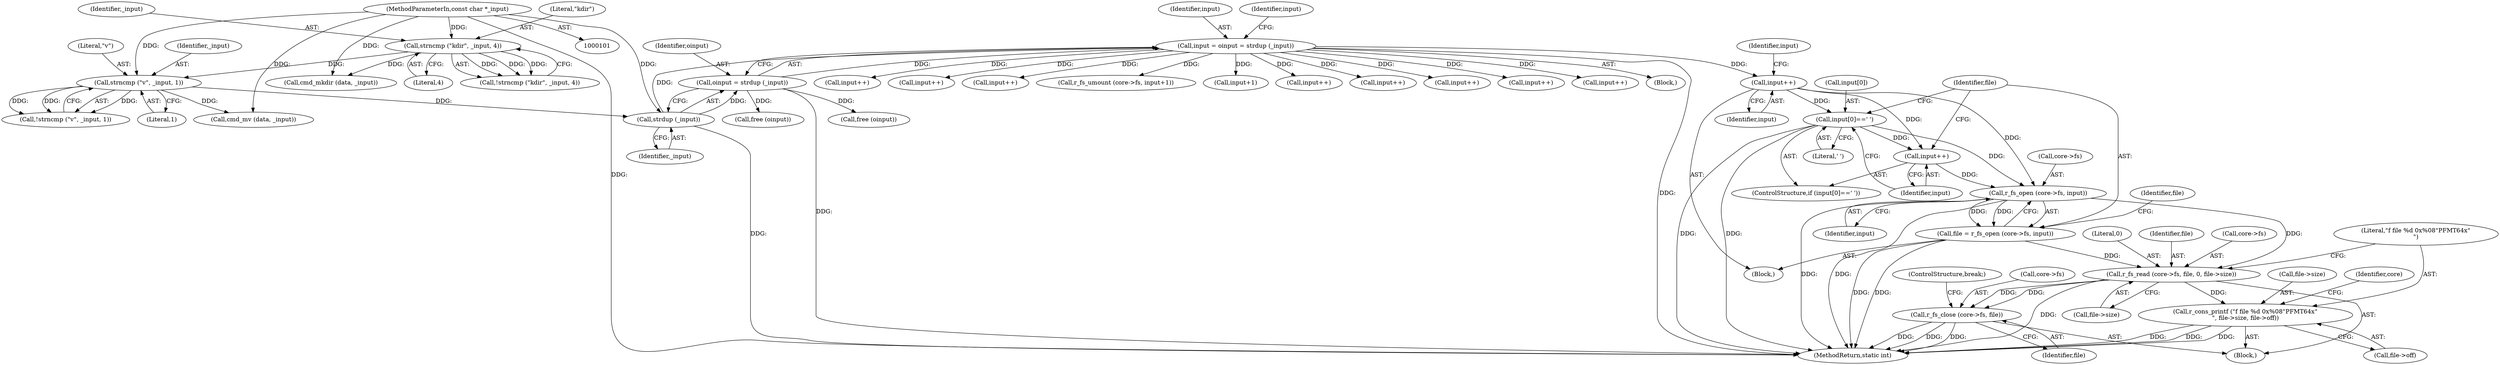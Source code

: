 digraph "0_radare2_65000a7fd9eea62359e6d6714f17b94a99a82edd@array" {
"1000414" [label="(Call,input[0]==' ')"];
"1000411" [label="(Call,input++)"];
"1000147" [label="(Call,input = oinput = strdup (_input))"];
"1000149" [label="(Call,oinput = strdup (_input))"];
"1000151" [label="(Call,strdup (_input))"];
"1000138" [label="(Call,strncmp (\"v\", _input, 1))"];
"1000127" [label="(Call,strncmp (\"kdir\", _input, 4))"];
"1000103" [label="(MethodParameterIn,const char *_input)"];
"1000419" [label="(Call,input++)"];
"1000423" [label="(Call,r_fs_open (core->fs, input))"];
"1000421" [label="(Call,file = r_fs_open (core->fs, input))"];
"1000431" [label="(Call,r_fs_read (core->fs, file, 0, file->size))"];
"1000440" [label="(Call,r_cons_printf (\"f file %d 0x%08\"PFMT64x\"\n\", file->size, file->off))"];
"1000448" [label="(Call,r_fs_close (core->fs, file))"];
"1000133" [label="(Call,cmd_mkdir (data, _input))"];
"1000532" [label="(Call,input++)"];
"1000452" [label="(Identifier,file)"];
"1000440" [label="(Call,r_cons_printf (\"f file %d 0x%08\"PFMT64x\"\n\", file->size, file->off))"];
"1000156" [label="(Block,)"];
"1000137" [label="(Call,!strncmp (\"v\", _input, 1))"];
"1000128" [label="(Literal,\"kdir\")"];
"1000584" [label="(Call,input++)"];
"1000150" [label="(Identifier,oinput)"];
"1000141" [label="(Literal,1)"];
"1000420" [label="(Identifier,input)"];
"1000436" [label="(Literal,0)"];
"1000411" [label="(Call,input++)"];
"1000416" [label="(Identifier,input)"];
"1000435" [label="(Identifier,file)"];
"1000458" [label="(Call,input++)"];
"1000155" [label="(Identifier,input)"];
"1000253" [label="(Call,r_fs_umount (core->fs, input+1))"];
"1000152" [label="(Identifier,_input)"];
"1000424" [label="(Call,core->fs)"];
"1000257" [label="(Call,input+1)"];
"1000429" [label="(Identifier,file)"];
"1000140" [label="(Identifier,_input)"];
"1000441" [label="(Literal,\"f file %d 0x%08\"PFMT64x\"\n\")"];
"1000344" [label="(Call,input++)"];
"1000418" [label="(Literal,' ')"];
"1000129" [label="(Identifier,_input)"];
"1000138" [label="(Call,strncmp (\"v\", _input, 1))"];
"1000442" [label="(Call,file->size)"];
"1000415" [label="(Call,input[0])"];
"1000419" [label="(Call,input++)"];
"1000127" [label="(Call,strncmp (\"kdir\", _input, 4))"];
"1000144" [label="(Call,cmd_mv (data, _input))"];
"1000126" [label="(Call,!strncmp (\"kdir\", _input, 4))"];
"1000130" [label="(Literal,4)"];
"1000672" [label="(Call,free (oinput))"];
"1000431" [label="(Call,r_fs_read (core->fs, file, 0, file->size))"];
"1000413" [label="(ControlStructure,if (input[0]==' '))"];
"1000103" [label="(MethodParameterIn,const char *_input)"];
"1000432" [label="(Call,core->fs)"];
"1000639" [label="(Call,free (oinput))"];
"1000676" [label="(MethodReturn,static int)"];
"1000139" [label="(Literal,\"v\")"];
"1000158" [label="(Call,input++)"];
"1000437" [label="(Call,file->size)"];
"1000148" [label="(Identifier,input)"];
"1000149" [label="(Call,oinput = strdup (_input))"];
"1000456" [label="(ControlStructure,break;)"];
"1000450" [label="(Identifier,core)"];
"1000412" [label="(Identifier,input)"];
"1000430" [label="(Block,)"];
"1000543" [label="(Call,input++)"];
"1000421" [label="(Call,file = r_fs_open (core->fs, input))"];
"1000445" [label="(Call,file->off)"];
"1000422" [label="(Identifier,file)"];
"1000448" [label="(Call,r_fs_close (core->fs, file))"];
"1000427" [label="(Identifier,input)"];
"1000147" [label="(Call,input = oinput = strdup (_input))"];
"1000307" [label="(Call,input++)"];
"1000643" [label="(Call,input++)"];
"1000449" [label="(Call,core->fs)"];
"1000104" [label="(Block,)"];
"1000151" [label="(Call,strdup (_input))"];
"1000423" [label="(Call,r_fs_open (core->fs, input))"];
"1000414" [label="(Call,input[0]==' ')"];
"1000414" -> "1000413"  [label="AST: "];
"1000414" -> "1000418"  [label="CFG: "];
"1000415" -> "1000414"  [label="AST: "];
"1000418" -> "1000414"  [label="AST: "];
"1000420" -> "1000414"  [label="CFG: "];
"1000422" -> "1000414"  [label="CFG: "];
"1000414" -> "1000676"  [label="DDG: "];
"1000414" -> "1000676"  [label="DDG: "];
"1000411" -> "1000414"  [label="DDG: "];
"1000414" -> "1000419"  [label="DDG: "];
"1000414" -> "1000423"  [label="DDG: "];
"1000411" -> "1000156"  [label="AST: "];
"1000411" -> "1000412"  [label="CFG: "];
"1000412" -> "1000411"  [label="AST: "];
"1000416" -> "1000411"  [label="CFG: "];
"1000147" -> "1000411"  [label="DDG: "];
"1000411" -> "1000419"  [label="DDG: "];
"1000411" -> "1000423"  [label="DDG: "];
"1000147" -> "1000104"  [label="AST: "];
"1000147" -> "1000149"  [label="CFG: "];
"1000148" -> "1000147"  [label="AST: "];
"1000149" -> "1000147"  [label="AST: "];
"1000155" -> "1000147"  [label="CFG: "];
"1000147" -> "1000676"  [label="DDG: "];
"1000149" -> "1000147"  [label="DDG: "];
"1000151" -> "1000147"  [label="DDG: "];
"1000147" -> "1000158"  [label="DDG: "];
"1000147" -> "1000253"  [label="DDG: "];
"1000147" -> "1000257"  [label="DDG: "];
"1000147" -> "1000307"  [label="DDG: "];
"1000147" -> "1000344"  [label="DDG: "];
"1000147" -> "1000458"  [label="DDG: "];
"1000147" -> "1000532"  [label="DDG: "];
"1000147" -> "1000543"  [label="DDG: "];
"1000147" -> "1000584"  [label="DDG: "];
"1000147" -> "1000643"  [label="DDG: "];
"1000149" -> "1000151"  [label="CFG: "];
"1000150" -> "1000149"  [label="AST: "];
"1000151" -> "1000149"  [label="AST: "];
"1000149" -> "1000676"  [label="DDG: "];
"1000151" -> "1000149"  [label="DDG: "];
"1000149" -> "1000639"  [label="DDG: "];
"1000149" -> "1000672"  [label="DDG: "];
"1000151" -> "1000152"  [label="CFG: "];
"1000152" -> "1000151"  [label="AST: "];
"1000151" -> "1000676"  [label="DDG: "];
"1000138" -> "1000151"  [label="DDG: "];
"1000103" -> "1000151"  [label="DDG: "];
"1000138" -> "1000137"  [label="AST: "];
"1000138" -> "1000141"  [label="CFG: "];
"1000139" -> "1000138"  [label="AST: "];
"1000140" -> "1000138"  [label="AST: "];
"1000141" -> "1000138"  [label="AST: "];
"1000137" -> "1000138"  [label="CFG: "];
"1000138" -> "1000137"  [label="DDG: "];
"1000138" -> "1000137"  [label="DDG: "];
"1000138" -> "1000137"  [label="DDG: "];
"1000127" -> "1000138"  [label="DDG: "];
"1000103" -> "1000138"  [label="DDG: "];
"1000138" -> "1000144"  [label="DDG: "];
"1000127" -> "1000126"  [label="AST: "];
"1000127" -> "1000130"  [label="CFG: "];
"1000128" -> "1000127"  [label="AST: "];
"1000129" -> "1000127"  [label="AST: "];
"1000130" -> "1000127"  [label="AST: "];
"1000126" -> "1000127"  [label="CFG: "];
"1000127" -> "1000126"  [label="DDG: "];
"1000127" -> "1000126"  [label="DDG: "];
"1000127" -> "1000126"  [label="DDG: "];
"1000103" -> "1000127"  [label="DDG: "];
"1000127" -> "1000133"  [label="DDG: "];
"1000103" -> "1000101"  [label="AST: "];
"1000103" -> "1000676"  [label="DDG: "];
"1000103" -> "1000133"  [label="DDG: "];
"1000103" -> "1000144"  [label="DDG: "];
"1000419" -> "1000413"  [label="AST: "];
"1000419" -> "1000420"  [label="CFG: "];
"1000420" -> "1000419"  [label="AST: "];
"1000422" -> "1000419"  [label="CFG: "];
"1000419" -> "1000423"  [label="DDG: "];
"1000423" -> "1000421"  [label="AST: "];
"1000423" -> "1000427"  [label="CFG: "];
"1000424" -> "1000423"  [label="AST: "];
"1000427" -> "1000423"  [label="AST: "];
"1000421" -> "1000423"  [label="CFG: "];
"1000423" -> "1000676"  [label="DDG: "];
"1000423" -> "1000676"  [label="DDG: "];
"1000423" -> "1000421"  [label="DDG: "];
"1000423" -> "1000421"  [label="DDG: "];
"1000423" -> "1000431"  [label="DDG: "];
"1000421" -> "1000156"  [label="AST: "];
"1000422" -> "1000421"  [label="AST: "];
"1000429" -> "1000421"  [label="CFG: "];
"1000421" -> "1000676"  [label="DDG: "];
"1000421" -> "1000676"  [label="DDG: "];
"1000421" -> "1000431"  [label="DDG: "];
"1000431" -> "1000430"  [label="AST: "];
"1000431" -> "1000437"  [label="CFG: "];
"1000432" -> "1000431"  [label="AST: "];
"1000435" -> "1000431"  [label="AST: "];
"1000436" -> "1000431"  [label="AST: "];
"1000437" -> "1000431"  [label="AST: "];
"1000441" -> "1000431"  [label="CFG: "];
"1000431" -> "1000676"  [label="DDG: "];
"1000431" -> "1000440"  [label="DDG: "];
"1000431" -> "1000448"  [label="DDG: "];
"1000431" -> "1000448"  [label="DDG: "];
"1000440" -> "1000430"  [label="AST: "];
"1000440" -> "1000445"  [label="CFG: "];
"1000441" -> "1000440"  [label="AST: "];
"1000442" -> "1000440"  [label="AST: "];
"1000445" -> "1000440"  [label="AST: "];
"1000450" -> "1000440"  [label="CFG: "];
"1000440" -> "1000676"  [label="DDG: "];
"1000440" -> "1000676"  [label="DDG: "];
"1000440" -> "1000676"  [label="DDG: "];
"1000448" -> "1000430"  [label="AST: "];
"1000448" -> "1000452"  [label="CFG: "];
"1000449" -> "1000448"  [label="AST: "];
"1000452" -> "1000448"  [label="AST: "];
"1000456" -> "1000448"  [label="CFG: "];
"1000448" -> "1000676"  [label="DDG: "];
"1000448" -> "1000676"  [label="DDG: "];
"1000448" -> "1000676"  [label="DDG: "];
}
